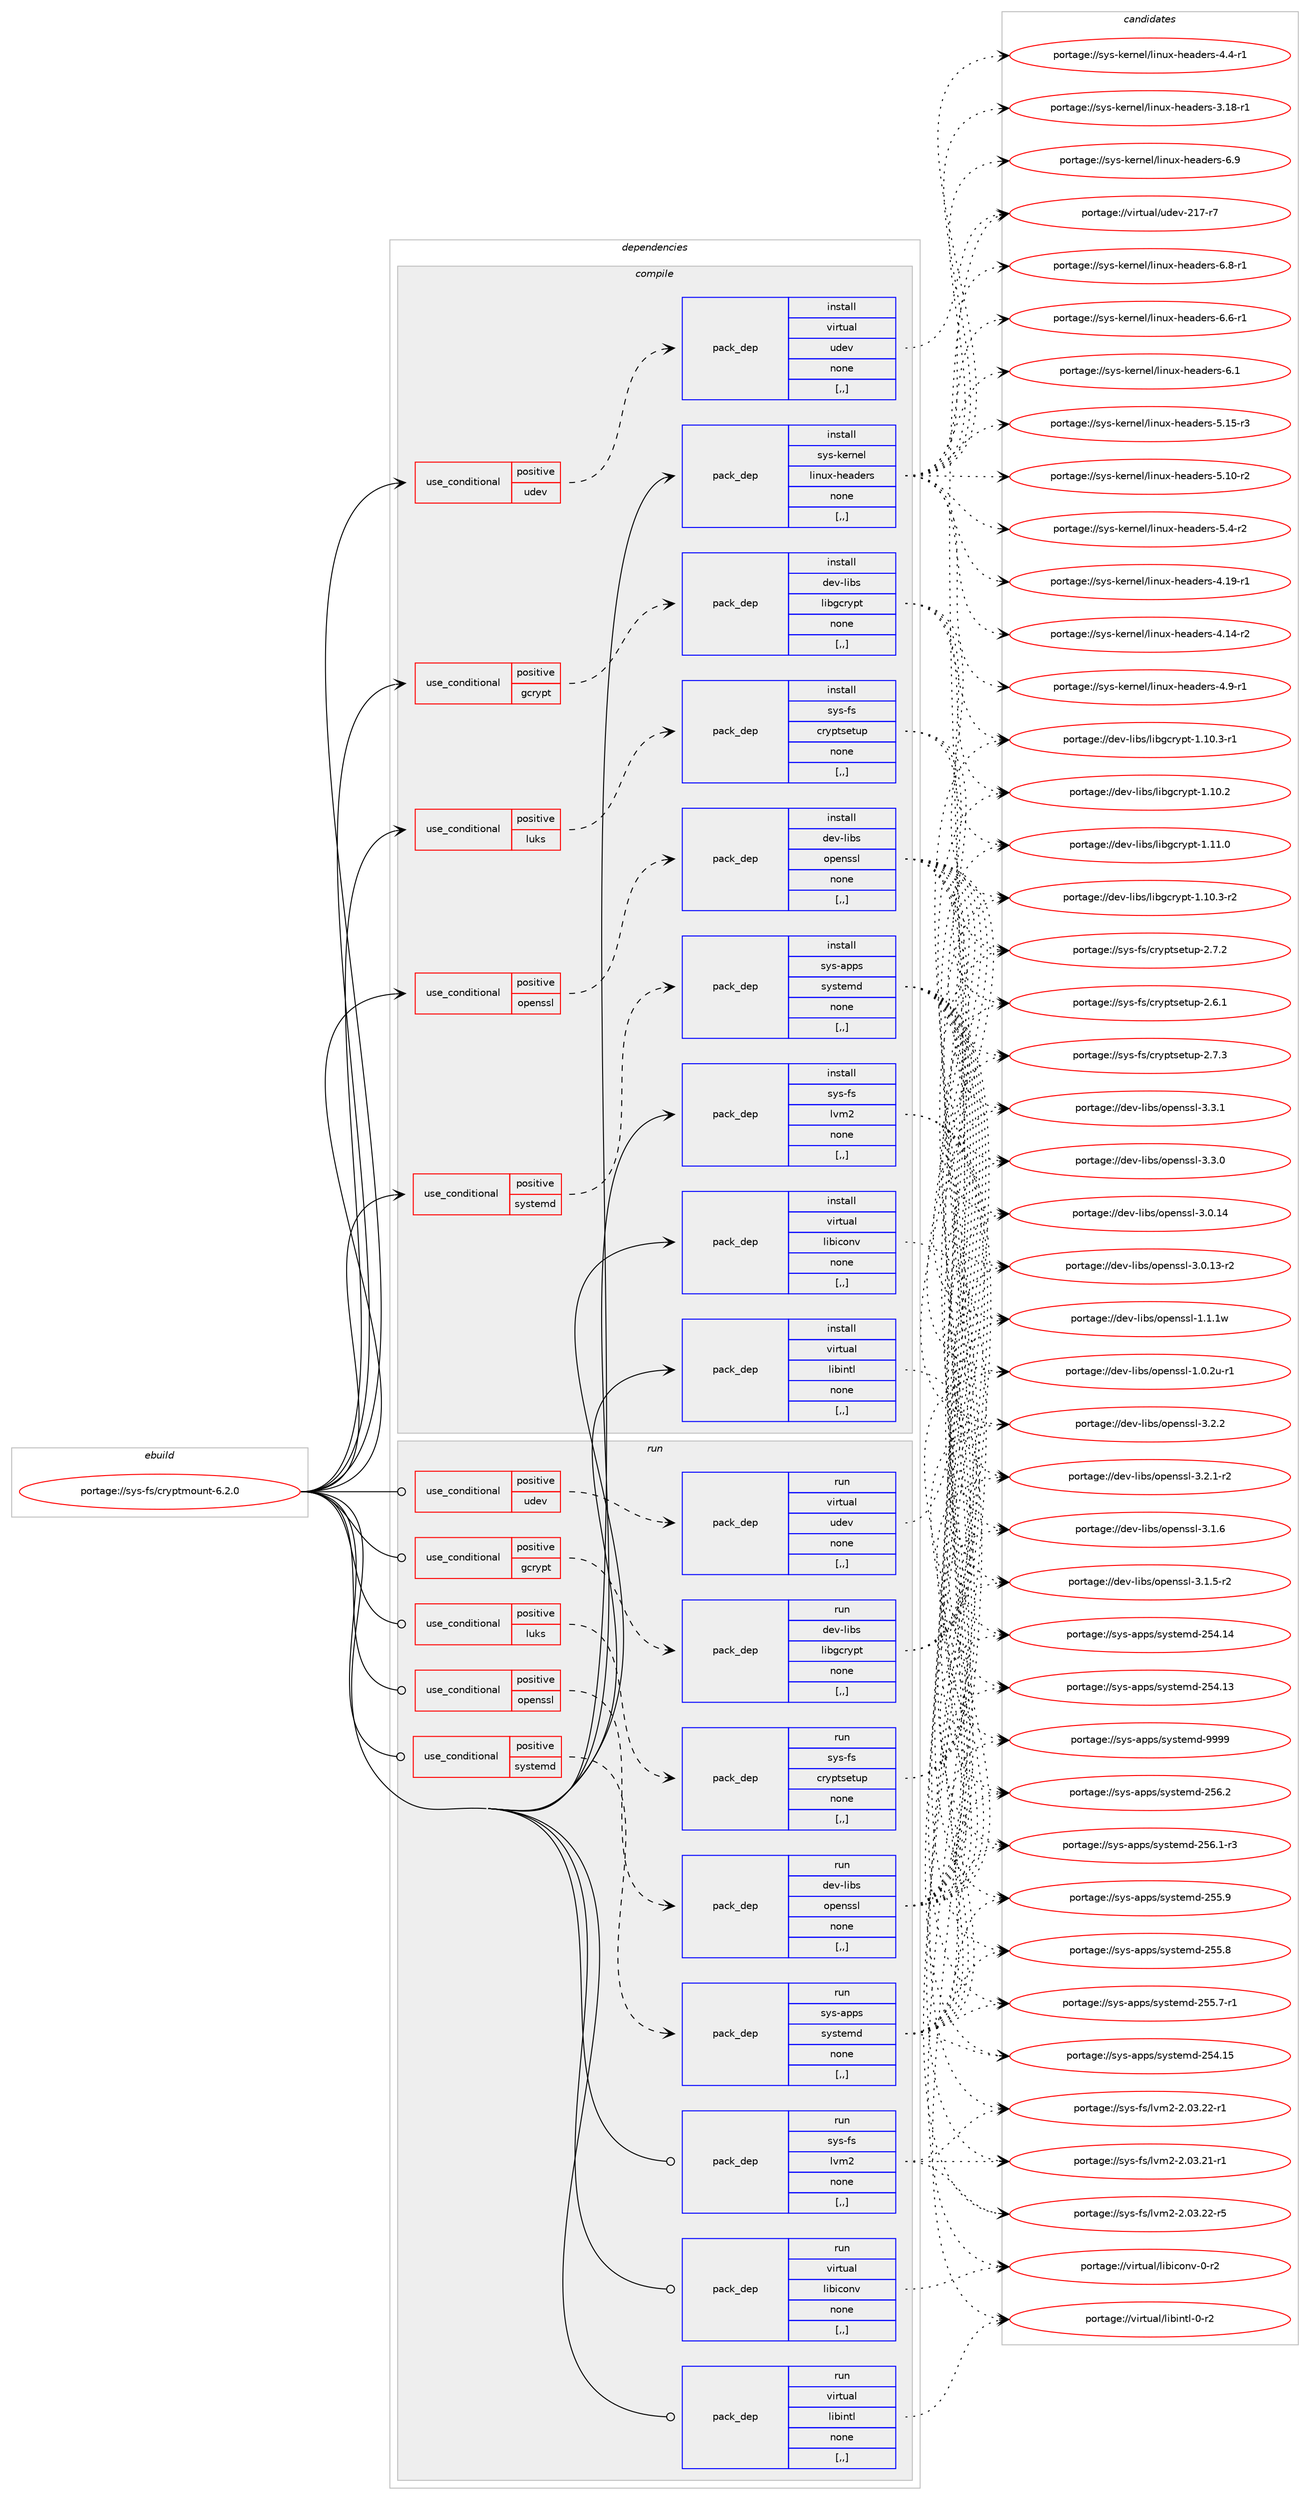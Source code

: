 digraph prolog {

# *************
# Graph options
# *************

newrank=true;
concentrate=true;
compound=true;
graph [rankdir=LR,fontname=Helvetica,fontsize=10,ranksep=1.5];#, ranksep=2.5, nodesep=0.2];
edge  [arrowhead=vee];
node  [fontname=Helvetica,fontsize=10];

# **********
# The ebuild
# **********

subgraph cluster_leftcol {
color=gray;
label=<<i>ebuild</i>>;
id [label="portage://sys-fs/cryptmount-6.2.0", color=red, width=4, href="../sys-fs/cryptmount-6.2.0.svg"];
}

# ****************
# The dependencies
# ****************

subgraph cluster_midcol {
color=gray;
label=<<i>dependencies</i>>;
subgraph cluster_compile {
fillcolor="#eeeeee";
style=filled;
label=<<i>compile</i>>;
subgraph cond116477 {
dependency436821 [label=<<TABLE BORDER="0" CELLBORDER="1" CELLSPACING="0" CELLPADDING="4"><TR><TD ROWSPAN="3" CELLPADDING="10">use_conditional</TD></TR><TR><TD>positive</TD></TR><TR><TD>gcrypt</TD></TR></TABLE>>, shape=none, color=red];
subgraph pack317367 {
dependency436822 [label=<<TABLE BORDER="0" CELLBORDER="1" CELLSPACING="0" CELLPADDING="4" WIDTH="220"><TR><TD ROWSPAN="6" CELLPADDING="30">pack_dep</TD></TR><TR><TD WIDTH="110">install</TD></TR><TR><TD>dev-libs</TD></TR><TR><TD>libgcrypt</TD></TR><TR><TD>none</TD></TR><TR><TD>[,,]</TD></TR></TABLE>>, shape=none, color=blue];
}
dependency436821:e -> dependency436822:w [weight=20,style="dashed",arrowhead="vee"];
}
id:e -> dependency436821:w [weight=20,style="solid",arrowhead="vee"];
subgraph cond116478 {
dependency436823 [label=<<TABLE BORDER="0" CELLBORDER="1" CELLSPACING="0" CELLPADDING="4"><TR><TD ROWSPAN="3" CELLPADDING="10">use_conditional</TD></TR><TR><TD>positive</TD></TR><TR><TD>luks</TD></TR></TABLE>>, shape=none, color=red];
subgraph pack317368 {
dependency436824 [label=<<TABLE BORDER="0" CELLBORDER="1" CELLSPACING="0" CELLPADDING="4" WIDTH="220"><TR><TD ROWSPAN="6" CELLPADDING="30">pack_dep</TD></TR><TR><TD WIDTH="110">install</TD></TR><TR><TD>sys-fs</TD></TR><TR><TD>cryptsetup</TD></TR><TR><TD>none</TD></TR><TR><TD>[,,]</TD></TR></TABLE>>, shape=none, color=blue];
}
dependency436823:e -> dependency436824:w [weight=20,style="dashed",arrowhead="vee"];
}
id:e -> dependency436823:w [weight=20,style="solid",arrowhead="vee"];
subgraph cond116479 {
dependency436825 [label=<<TABLE BORDER="0" CELLBORDER="1" CELLSPACING="0" CELLPADDING="4"><TR><TD ROWSPAN="3" CELLPADDING="10">use_conditional</TD></TR><TR><TD>positive</TD></TR><TR><TD>openssl</TD></TR></TABLE>>, shape=none, color=red];
subgraph pack317369 {
dependency436826 [label=<<TABLE BORDER="0" CELLBORDER="1" CELLSPACING="0" CELLPADDING="4" WIDTH="220"><TR><TD ROWSPAN="6" CELLPADDING="30">pack_dep</TD></TR><TR><TD WIDTH="110">install</TD></TR><TR><TD>dev-libs</TD></TR><TR><TD>openssl</TD></TR><TR><TD>none</TD></TR><TR><TD>[,,]</TD></TR></TABLE>>, shape=none, color=blue];
}
dependency436825:e -> dependency436826:w [weight=20,style="dashed",arrowhead="vee"];
}
id:e -> dependency436825:w [weight=20,style="solid",arrowhead="vee"];
subgraph cond116480 {
dependency436827 [label=<<TABLE BORDER="0" CELLBORDER="1" CELLSPACING="0" CELLPADDING="4"><TR><TD ROWSPAN="3" CELLPADDING="10">use_conditional</TD></TR><TR><TD>positive</TD></TR><TR><TD>systemd</TD></TR></TABLE>>, shape=none, color=red];
subgraph pack317370 {
dependency436828 [label=<<TABLE BORDER="0" CELLBORDER="1" CELLSPACING="0" CELLPADDING="4" WIDTH="220"><TR><TD ROWSPAN="6" CELLPADDING="30">pack_dep</TD></TR><TR><TD WIDTH="110">install</TD></TR><TR><TD>sys-apps</TD></TR><TR><TD>systemd</TD></TR><TR><TD>none</TD></TR><TR><TD>[,,]</TD></TR></TABLE>>, shape=none, color=blue];
}
dependency436827:e -> dependency436828:w [weight=20,style="dashed",arrowhead="vee"];
}
id:e -> dependency436827:w [weight=20,style="solid",arrowhead="vee"];
subgraph cond116481 {
dependency436829 [label=<<TABLE BORDER="0" CELLBORDER="1" CELLSPACING="0" CELLPADDING="4"><TR><TD ROWSPAN="3" CELLPADDING="10">use_conditional</TD></TR><TR><TD>positive</TD></TR><TR><TD>udev</TD></TR></TABLE>>, shape=none, color=red];
subgraph pack317371 {
dependency436830 [label=<<TABLE BORDER="0" CELLBORDER="1" CELLSPACING="0" CELLPADDING="4" WIDTH="220"><TR><TD ROWSPAN="6" CELLPADDING="30">pack_dep</TD></TR><TR><TD WIDTH="110">install</TD></TR><TR><TD>virtual</TD></TR><TR><TD>udev</TD></TR><TR><TD>none</TD></TR><TR><TD>[,,]</TD></TR></TABLE>>, shape=none, color=blue];
}
dependency436829:e -> dependency436830:w [weight=20,style="dashed",arrowhead="vee"];
}
id:e -> dependency436829:w [weight=20,style="solid",arrowhead="vee"];
subgraph pack317372 {
dependency436831 [label=<<TABLE BORDER="0" CELLBORDER="1" CELLSPACING="0" CELLPADDING="4" WIDTH="220"><TR><TD ROWSPAN="6" CELLPADDING="30">pack_dep</TD></TR><TR><TD WIDTH="110">install</TD></TR><TR><TD>sys-fs</TD></TR><TR><TD>lvm2</TD></TR><TR><TD>none</TD></TR><TR><TD>[,,]</TD></TR></TABLE>>, shape=none, color=blue];
}
id:e -> dependency436831:w [weight=20,style="solid",arrowhead="vee"];
subgraph pack317373 {
dependency436832 [label=<<TABLE BORDER="0" CELLBORDER="1" CELLSPACING="0" CELLPADDING="4" WIDTH="220"><TR><TD ROWSPAN="6" CELLPADDING="30">pack_dep</TD></TR><TR><TD WIDTH="110">install</TD></TR><TR><TD>sys-kernel</TD></TR><TR><TD>linux-headers</TD></TR><TR><TD>none</TD></TR><TR><TD>[,,]</TD></TR></TABLE>>, shape=none, color=blue];
}
id:e -> dependency436832:w [weight=20,style="solid",arrowhead="vee"];
subgraph pack317374 {
dependency436833 [label=<<TABLE BORDER="0" CELLBORDER="1" CELLSPACING="0" CELLPADDING="4" WIDTH="220"><TR><TD ROWSPAN="6" CELLPADDING="30">pack_dep</TD></TR><TR><TD WIDTH="110">install</TD></TR><TR><TD>virtual</TD></TR><TR><TD>libiconv</TD></TR><TR><TD>none</TD></TR><TR><TD>[,,]</TD></TR></TABLE>>, shape=none, color=blue];
}
id:e -> dependency436833:w [weight=20,style="solid",arrowhead="vee"];
subgraph pack317375 {
dependency436834 [label=<<TABLE BORDER="0" CELLBORDER="1" CELLSPACING="0" CELLPADDING="4" WIDTH="220"><TR><TD ROWSPAN="6" CELLPADDING="30">pack_dep</TD></TR><TR><TD WIDTH="110">install</TD></TR><TR><TD>virtual</TD></TR><TR><TD>libintl</TD></TR><TR><TD>none</TD></TR><TR><TD>[,,]</TD></TR></TABLE>>, shape=none, color=blue];
}
id:e -> dependency436834:w [weight=20,style="solid",arrowhead="vee"];
}
subgraph cluster_compileandrun {
fillcolor="#eeeeee";
style=filled;
label=<<i>compile and run</i>>;
}
subgraph cluster_run {
fillcolor="#eeeeee";
style=filled;
label=<<i>run</i>>;
subgraph cond116482 {
dependency436835 [label=<<TABLE BORDER="0" CELLBORDER="1" CELLSPACING="0" CELLPADDING="4"><TR><TD ROWSPAN="3" CELLPADDING="10">use_conditional</TD></TR><TR><TD>positive</TD></TR><TR><TD>gcrypt</TD></TR></TABLE>>, shape=none, color=red];
subgraph pack317376 {
dependency436836 [label=<<TABLE BORDER="0" CELLBORDER="1" CELLSPACING="0" CELLPADDING="4" WIDTH="220"><TR><TD ROWSPAN="6" CELLPADDING="30">pack_dep</TD></TR><TR><TD WIDTH="110">run</TD></TR><TR><TD>dev-libs</TD></TR><TR><TD>libgcrypt</TD></TR><TR><TD>none</TD></TR><TR><TD>[,,]</TD></TR></TABLE>>, shape=none, color=blue];
}
dependency436835:e -> dependency436836:w [weight=20,style="dashed",arrowhead="vee"];
}
id:e -> dependency436835:w [weight=20,style="solid",arrowhead="odot"];
subgraph cond116483 {
dependency436837 [label=<<TABLE BORDER="0" CELLBORDER="1" CELLSPACING="0" CELLPADDING="4"><TR><TD ROWSPAN="3" CELLPADDING="10">use_conditional</TD></TR><TR><TD>positive</TD></TR><TR><TD>luks</TD></TR></TABLE>>, shape=none, color=red];
subgraph pack317377 {
dependency436838 [label=<<TABLE BORDER="0" CELLBORDER="1" CELLSPACING="0" CELLPADDING="4" WIDTH="220"><TR><TD ROWSPAN="6" CELLPADDING="30">pack_dep</TD></TR><TR><TD WIDTH="110">run</TD></TR><TR><TD>sys-fs</TD></TR><TR><TD>cryptsetup</TD></TR><TR><TD>none</TD></TR><TR><TD>[,,]</TD></TR></TABLE>>, shape=none, color=blue];
}
dependency436837:e -> dependency436838:w [weight=20,style="dashed",arrowhead="vee"];
}
id:e -> dependency436837:w [weight=20,style="solid",arrowhead="odot"];
subgraph cond116484 {
dependency436839 [label=<<TABLE BORDER="0" CELLBORDER="1" CELLSPACING="0" CELLPADDING="4"><TR><TD ROWSPAN="3" CELLPADDING="10">use_conditional</TD></TR><TR><TD>positive</TD></TR><TR><TD>openssl</TD></TR></TABLE>>, shape=none, color=red];
subgraph pack317378 {
dependency436840 [label=<<TABLE BORDER="0" CELLBORDER="1" CELLSPACING="0" CELLPADDING="4" WIDTH="220"><TR><TD ROWSPAN="6" CELLPADDING="30">pack_dep</TD></TR><TR><TD WIDTH="110">run</TD></TR><TR><TD>dev-libs</TD></TR><TR><TD>openssl</TD></TR><TR><TD>none</TD></TR><TR><TD>[,,]</TD></TR></TABLE>>, shape=none, color=blue];
}
dependency436839:e -> dependency436840:w [weight=20,style="dashed",arrowhead="vee"];
}
id:e -> dependency436839:w [weight=20,style="solid",arrowhead="odot"];
subgraph cond116485 {
dependency436841 [label=<<TABLE BORDER="0" CELLBORDER="1" CELLSPACING="0" CELLPADDING="4"><TR><TD ROWSPAN="3" CELLPADDING="10">use_conditional</TD></TR><TR><TD>positive</TD></TR><TR><TD>systemd</TD></TR></TABLE>>, shape=none, color=red];
subgraph pack317379 {
dependency436842 [label=<<TABLE BORDER="0" CELLBORDER="1" CELLSPACING="0" CELLPADDING="4" WIDTH="220"><TR><TD ROWSPAN="6" CELLPADDING="30">pack_dep</TD></TR><TR><TD WIDTH="110">run</TD></TR><TR><TD>sys-apps</TD></TR><TR><TD>systemd</TD></TR><TR><TD>none</TD></TR><TR><TD>[,,]</TD></TR></TABLE>>, shape=none, color=blue];
}
dependency436841:e -> dependency436842:w [weight=20,style="dashed",arrowhead="vee"];
}
id:e -> dependency436841:w [weight=20,style="solid",arrowhead="odot"];
subgraph cond116486 {
dependency436843 [label=<<TABLE BORDER="0" CELLBORDER="1" CELLSPACING="0" CELLPADDING="4"><TR><TD ROWSPAN="3" CELLPADDING="10">use_conditional</TD></TR><TR><TD>positive</TD></TR><TR><TD>udev</TD></TR></TABLE>>, shape=none, color=red];
subgraph pack317380 {
dependency436844 [label=<<TABLE BORDER="0" CELLBORDER="1" CELLSPACING="0" CELLPADDING="4" WIDTH="220"><TR><TD ROWSPAN="6" CELLPADDING="30">pack_dep</TD></TR><TR><TD WIDTH="110">run</TD></TR><TR><TD>virtual</TD></TR><TR><TD>udev</TD></TR><TR><TD>none</TD></TR><TR><TD>[,,]</TD></TR></TABLE>>, shape=none, color=blue];
}
dependency436843:e -> dependency436844:w [weight=20,style="dashed",arrowhead="vee"];
}
id:e -> dependency436843:w [weight=20,style="solid",arrowhead="odot"];
subgraph pack317381 {
dependency436845 [label=<<TABLE BORDER="0" CELLBORDER="1" CELLSPACING="0" CELLPADDING="4" WIDTH="220"><TR><TD ROWSPAN="6" CELLPADDING="30">pack_dep</TD></TR><TR><TD WIDTH="110">run</TD></TR><TR><TD>sys-fs</TD></TR><TR><TD>lvm2</TD></TR><TR><TD>none</TD></TR><TR><TD>[,,]</TD></TR></TABLE>>, shape=none, color=blue];
}
id:e -> dependency436845:w [weight=20,style="solid",arrowhead="odot"];
subgraph pack317382 {
dependency436846 [label=<<TABLE BORDER="0" CELLBORDER="1" CELLSPACING="0" CELLPADDING="4" WIDTH="220"><TR><TD ROWSPAN="6" CELLPADDING="30">pack_dep</TD></TR><TR><TD WIDTH="110">run</TD></TR><TR><TD>virtual</TD></TR><TR><TD>libiconv</TD></TR><TR><TD>none</TD></TR><TR><TD>[,,]</TD></TR></TABLE>>, shape=none, color=blue];
}
id:e -> dependency436846:w [weight=20,style="solid",arrowhead="odot"];
subgraph pack317383 {
dependency436847 [label=<<TABLE BORDER="0" CELLBORDER="1" CELLSPACING="0" CELLPADDING="4" WIDTH="220"><TR><TD ROWSPAN="6" CELLPADDING="30">pack_dep</TD></TR><TR><TD WIDTH="110">run</TD></TR><TR><TD>virtual</TD></TR><TR><TD>libintl</TD></TR><TR><TD>none</TD></TR><TR><TD>[,,]</TD></TR></TABLE>>, shape=none, color=blue];
}
id:e -> dependency436847:w [weight=20,style="solid",arrowhead="odot"];
}
}

# **************
# The candidates
# **************

subgraph cluster_choices {
rank=same;
color=gray;
label=<<i>candidates</i>>;

subgraph choice317367 {
color=black;
nodesep=1;
choice100101118451081059811547108105981039911412111211645494649494648 [label="portage://dev-libs/libgcrypt-1.11.0", color=red, width=4,href="../dev-libs/libgcrypt-1.11.0.svg"];
choice1001011184510810598115471081059810399114121112116454946494846514511450 [label="portage://dev-libs/libgcrypt-1.10.3-r2", color=red, width=4,href="../dev-libs/libgcrypt-1.10.3-r2.svg"];
choice1001011184510810598115471081059810399114121112116454946494846514511449 [label="portage://dev-libs/libgcrypt-1.10.3-r1", color=red, width=4,href="../dev-libs/libgcrypt-1.10.3-r1.svg"];
choice100101118451081059811547108105981039911412111211645494649484650 [label="portage://dev-libs/libgcrypt-1.10.2", color=red, width=4,href="../dev-libs/libgcrypt-1.10.2.svg"];
dependency436822:e -> choice100101118451081059811547108105981039911412111211645494649494648:w [style=dotted,weight="100"];
dependency436822:e -> choice1001011184510810598115471081059810399114121112116454946494846514511450:w [style=dotted,weight="100"];
dependency436822:e -> choice1001011184510810598115471081059810399114121112116454946494846514511449:w [style=dotted,weight="100"];
dependency436822:e -> choice100101118451081059811547108105981039911412111211645494649484650:w [style=dotted,weight="100"];
}
subgraph choice317368 {
color=black;
nodesep=1;
choice115121115451021154799114121112116115101116117112455046554651 [label="portage://sys-fs/cryptsetup-2.7.3", color=red, width=4,href="../sys-fs/cryptsetup-2.7.3.svg"];
choice115121115451021154799114121112116115101116117112455046554650 [label="portage://sys-fs/cryptsetup-2.7.2", color=red, width=4,href="../sys-fs/cryptsetup-2.7.2.svg"];
choice115121115451021154799114121112116115101116117112455046544649 [label="portage://sys-fs/cryptsetup-2.6.1", color=red, width=4,href="../sys-fs/cryptsetup-2.6.1.svg"];
dependency436824:e -> choice115121115451021154799114121112116115101116117112455046554651:w [style=dotted,weight="100"];
dependency436824:e -> choice115121115451021154799114121112116115101116117112455046554650:w [style=dotted,weight="100"];
dependency436824:e -> choice115121115451021154799114121112116115101116117112455046544649:w [style=dotted,weight="100"];
}
subgraph choice317369 {
color=black;
nodesep=1;
choice100101118451081059811547111112101110115115108455146514649 [label="portage://dev-libs/openssl-3.3.1", color=red, width=4,href="../dev-libs/openssl-3.3.1.svg"];
choice100101118451081059811547111112101110115115108455146514648 [label="portage://dev-libs/openssl-3.3.0", color=red, width=4,href="../dev-libs/openssl-3.3.0.svg"];
choice100101118451081059811547111112101110115115108455146504650 [label="portage://dev-libs/openssl-3.2.2", color=red, width=4,href="../dev-libs/openssl-3.2.2.svg"];
choice1001011184510810598115471111121011101151151084551465046494511450 [label="portage://dev-libs/openssl-3.2.1-r2", color=red, width=4,href="../dev-libs/openssl-3.2.1-r2.svg"];
choice100101118451081059811547111112101110115115108455146494654 [label="portage://dev-libs/openssl-3.1.6", color=red, width=4,href="../dev-libs/openssl-3.1.6.svg"];
choice1001011184510810598115471111121011101151151084551464946534511450 [label="portage://dev-libs/openssl-3.1.5-r2", color=red, width=4,href="../dev-libs/openssl-3.1.5-r2.svg"];
choice10010111845108105981154711111210111011511510845514648464952 [label="portage://dev-libs/openssl-3.0.14", color=red, width=4,href="../dev-libs/openssl-3.0.14.svg"];
choice100101118451081059811547111112101110115115108455146484649514511450 [label="portage://dev-libs/openssl-3.0.13-r2", color=red, width=4,href="../dev-libs/openssl-3.0.13-r2.svg"];
choice100101118451081059811547111112101110115115108454946494649119 [label="portage://dev-libs/openssl-1.1.1w", color=red, width=4,href="../dev-libs/openssl-1.1.1w.svg"];
choice1001011184510810598115471111121011101151151084549464846501174511449 [label="portage://dev-libs/openssl-1.0.2u-r1", color=red, width=4,href="../dev-libs/openssl-1.0.2u-r1.svg"];
dependency436826:e -> choice100101118451081059811547111112101110115115108455146514649:w [style=dotted,weight="100"];
dependency436826:e -> choice100101118451081059811547111112101110115115108455146514648:w [style=dotted,weight="100"];
dependency436826:e -> choice100101118451081059811547111112101110115115108455146504650:w [style=dotted,weight="100"];
dependency436826:e -> choice1001011184510810598115471111121011101151151084551465046494511450:w [style=dotted,weight="100"];
dependency436826:e -> choice100101118451081059811547111112101110115115108455146494654:w [style=dotted,weight="100"];
dependency436826:e -> choice1001011184510810598115471111121011101151151084551464946534511450:w [style=dotted,weight="100"];
dependency436826:e -> choice10010111845108105981154711111210111011511510845514648464952:w [style=dotted,weight="100"];
dependency436826:e -> choice100101118451081059811547111112101110115115108455146484649514511450:w [style=dotted,weight="100"];
dependency436826:e -> choice100101118451081059811547111112101110115115108454946494649119:w [style=dotted,weight="100"];
dependency436826:e -> choice1001011184510810598115471111121011101151151084549464846501174511449:w [style=dotted,weight="100"];
}
subgraph choice317370 {
color=black;
nodesep=1;
choice1151211154597112112115471151211151161011091004557575757 [label="portage://sys-apps/systemd-9999", color=red, width=4,href="../sys-apps/systemd-9999.svg"];
choice115121115459711211211547115121115116101109100455053544650 [label="portage://sys-apps/systemd-256.2", color=red, width=4,href="../sys-apps/systemd-256.2.svg"];
choice1151211154597112112115471151211151161011091004550535446494511451 [label="portage://sys-apps/systemd-256.1-r3", color=red, width=4,href="../sys-apps/systemd-256.1-r3.svg"];
choice115121115459711211211547115121115116101109100455053534657 [label="portage://sys-apps/systemd-255.9", color=red, width=4,href="../sys-apps/systemd-255.9.svg"];
choice115121115459711211211547115121115116101109100455053534656 [label="portage://sys-apps/systemd-255.8", color=red, width=4,href="../sys-apps/systemd-255.8.svg"];
choice1151211154597112112115471151211151161011091004550535346554511449 [label="portage://sys-apps/systemd-255.7-r1", color=red, width=4,href="../sys-apps/systemd-255.7-r1.svg"];
choice11512111545971121121154711512111511610110910045505352464953 [label="portage://sys-apps/systemd-254.15", color=red, width=4,href="../sys-apps/systemd-254.15.svg"];
choice11512111545971121121154711512111511610110910045505352464952 [label="portage://sys-apps/systemd-254.14", color=red, width=4,href="../sys-apps/systemd-254.14.svg"];
choice11512111545971121121154711512111511610110910045505352464951 [label="portage://sys-apps/systemd-254.13", color=red, width=4,href="../sys-apps/systemd-254.13.svg"];
dependency436828:e -> choice1151211154597112112115471151211151161011091004557575757:w [style=dotted,weight="100"];
dependency436828:e -> choice115121115459711211211547115121115116101109100455053544650:w [style=dotted,weight="100"];
dependency436828:e -> choice1151211154597112112115471151211151161011091004550535446494511451:w [style=dotted,weight="100"];
dependency436828:e -> choice115121115459711211211547115121115116101109100455053534657:w [style=dotted,weight="100"];
dependency436828:e -> choice115121115459711211211547115121115116101109100455053534656:w [style=dotted,weight="100"];
dependency436828:e -> choice1151211154597112112115471151211151161011091004550535346554511449:w [style=dotted,weight="100"];
dependency436828:e -> choice11512111545971121121154711512111511610110910045505352464953:w [style=dotted,weight="100"];
dependency436828:e -> choice11512111545971121121154711512111511610110910045505352464952:w [style=dotted,weight="100"];
dependency436828:e -> choice11512111545971121121154711512111511610110910045505352464951:w [style=dotted,weight="100"];
}
subgraph choice317371 {
color=black;
nodesep=1;
choice1181051141161179710847117100101118455049554511455 [label="portage://virtual/udev-217-r7", color=red, width=4,href="../virtual/udev-217-r7.svg"];
dependency436830:e -> choice1181051141161179710847117100101118455049554511455:w [style=dotted,weight="100"];
}
subgraph choice317372 {
color=black;
nodesep=1;
choice11512111545102115471081181095045504648514650504511453 [label="portage://sys-fs/lvm2-2.03.22-r5", color=red, width=4,href="../sys-fs/lvm2-2.03.22-r5.svg"];
choice11512111545102115471081181095045504648514650504511449 [label="portage://sys-fs/lvm2-2.03.22-r1", color=red, width=4,href="../sys-fs/lvm2-2.03.22-r1.svg"];
choice11512111545102115471081181095045504648514650494511449 [label="portage://sys-fs/lvm2-2.03.21-r1", color=red, width=4,href="../sys-fs/lvm2-2.03.21-r1.svg"];
dependency436831:e -> choice11512111545102115471081181095045504648514650504511453:w [style=dotted,weight="100"];
dependency436831:e -> choice11512111545102115471081181095045504648514650504511449:w [style=dotted,weight="100"];
dependency436831:e -> choice11512111545102115471081181095045504648514650494511449:w [style=dotted,weight="100"];
}
subgraph choice317373 {
color=black;
nodesep=1;
choice1151211154510710111411010110847108105110117120451041019710010111411545544657 [label="portage://sys-kernel/linux-headers-6.9", color=red, width=4,href="../sys-kernel/linux-headers-6.9.svg"];
choice11512111545107101114110101108471081051101171204510410197100101114115455446564511449 [label="portage://sys-kernel/linux-headers-6.8-r1", color=red, width=4,href="../sys-kernel/linux-headers-6.8-r1.svg"];
choice11512111545107101114110101108471081051101171204510410197100101114115455446544511449 [label="portage://sys-kernel/linux-headers-6.6-r1", color=red, width=4,href="../sys-kernel/linux-headers-6.6-r1.svg"];
choice1151211154510710111411010110847108105110117120451041019710010111411545544649 [label="portage://sys-kernel/linux-headers-6.1", color=red, width=4,href="../sys-kernel/linux-headers-6.1.svg"];
choice1151211154510710111411010110847108105110117120451041019710010111411545534649534511451 [label="portage://sys-kernel/linux-headers-5.15-r3", color=red, width=4,href="../sys-kernel/linux-headers-5.15-r3.svg"];
choice1151211154510710111411010110847108105110117120451041019710010111411545534649484511450 [label="portage://sys-kernel/linux-headers-5.10-r2", color=red, width=4,href="../sys-kernel/linux-headers-5.10-r2.svg"];
choice11512111545107101114110101108471081051101171204510410197100101114115455346524511450 [label="portage://sys-kernel/linux-headers-5.4-r2", color=red, width=4,href="../sys-kernel/linux-headers-5.4-r2.svg"];
choice1151211154510710111411010110847108105110117120451041019710010111411545524649574511449 [label="portage://sys-kernel/linux-headers-4.19-r1", color=red, width=4,href="../sys-kernel/linux-headers-4.19-r1.svg"];
choice1151211154510710111411010110847108105110117120451041019710010111411545524649524511450 [label="portage://sys-kernel/linux-headers-4.14-r2", color=red, width=4,href="../sys-kernel/linux-headers-4.14-r2.svg"];
choice11512111545107101114110101108471081051101171204510410197100101114115455246574511449 [label="portage://sys-kernel/linux-headers-4.9-r1", color=red, width=4,href="../sys-kernel/linux-headers-4.9-r1.svg"];
choice11512111545107101114110101108471081051101171204510410197100101114115455246524511449 [label="portage://sys-kernel/linux-headers-4.4-r1", color=red, width=4,href="../sys-kernel/linux-headers-4.4-r1.svg"];
choice1151211154510710111411010110847108105110117120451041019710010111411545514649564511449 [label="portage://sys-kernel/linux-headers-3.18-r1", color=red, width=4,href="../sys-kernel/linux-headers-3.18-r1.svg"];
dependency436832:e -> choice1151211154510710111411010110847108105110117120451041019710010111411545544657:w [style=dotted,weight="100"];
dependency436832:e -> choice11512111545107101114110101108471081051101171204510410197100101114115455446564511449:w [style=dotted,weight="100"];
dependency436832:e -> choice11512111545107101114110101108471081051101171204510410197100101114115455446544511449:w [style=dotted,weight="100"];
dependency436832:e -> choice1151211154510710111411010110847108105110117120451041019710010111411545544649:w [style=dotted,weight="100"];
dependency436832:e -> choice1151211154510710111411010110847108105110117120451041019710010111411545534649534511451:w [style=dotted,weight="100"];
dependency436832:e -> choice1151211154510710111411010110847108105110117120451041019710010111411545534649484511450:w [style=dotted,weight="100"];
dependency436832:e -> choice11512111545107101114110101108471081051101171204510410197100101114115455346524511450:w [style=dotted,weight="100"];
dependency436832:e -> choice1151211154510710111411010110847108105110117120451041019710010111411545524649574511449:w [style=dotted,weight="100"];
dependency436832:e -> choice1151211154510710111411010110847108105110117120451041019710010111411545524649524511450:w [style=dotted,weight="100"];
dependency436832:e -> choice11512111545107101114110101108471081051101171204510410197100101114115455246574511449:w [style=dotted,weight="100"];
dependency436832:e -> choice11512111545107101114110101108471081051101171204510410197100101114115455246524511449:w [style=dotted,weight="100"];
dependency436832:e -> choice1151211154510710111411010110847108105110117120451041019710010111411545514649564511449:w [style=dotted,weight="100"];
}
subgraph choice317374 {
color=black;
nodesep=1;
choice1181051141161179710847108105981059911111011845484511450 [label="portage://virtual/libiconv-0-r2", color=red, width=4,href="../virtual/libiconv-0-r2.svg"];
dependency436833:e -> choice1181051141161179710847108105981059911111011845484511450:w [style=dotted,weight="100"];
}
subgraph choice317375 {
color=black;
nodesep=1;
choice11810511411611797108471081059810511011610845484511450 [label="portage://virtual/libintl-0-r2", color=red, width=4,href="../virtual/libintl-0-r2.svg"];
dependency436834:e -> choice11810511411611797108471081059810511011610845484511450:w [style=dotted,weight="100"];
}
subgraph choice317376 {
color=black;
nodesep=1;
choice100101118451081059811547108105981039911412111211645494649494648 [label="portage://dev-libs/libgcrypt-1.11.0", color=red, width=4,href="../dev-libs/libgcrypt-1.11.0.svg"];
choice1001011184510810598115471081059810399114121112116454946494846514511450 [label="portage://dev-libs/libgcrypt-1.10.3-r2", color=red, width=4,href="../dev-libs/libgcrypt-1.10.3-r2.svg"];
choice1001011184510810598115471081059810399114121112116454946494846514511449 [label="portage://dev-libs/libgcrypt-1.10.3-r1", color=red, width=4,href="../dev-libs/libgcrypt-1.10.3-r1.svg"];
choice100101118451081059811547108105981039911412111211645494649484650 [label="portage://dev-libs/libgcrypt-1.10.2", color=red, width=4,href="../dev-libs/libgcrypt-1.10.2.svg"];
dependency436836:e -> choice100101118451081059811547108105981039911412111211645494649494648:w [style=dotted,weight="100"];
dependency436836:e -> choice1001011184510810598115471081059810399114121112116454946494846514511450:w [style=dotted,weight="100"];
dependency436836:e -> choice1001011184510810598115471081059810399114121112116454946494846514511449:w [style=dotted,weight="100"];
dependency436836:e -> choice100101118451081059811547108105981039911412111211645494649484650:w [style=dotted,weight="100"];
}
subgraph choice317377 {
color=black;
nodesep=1;
choice115121115451021154799114121112116115101116117112455046554651 [label="portage://sys-fs/cryptsetup-2.7.3", color=red, width=4,href="../sys-fs/cryptsetup-2.7.3.svg"];
choice115121115451021154799114121112116115101116117112455046554650 [label="portage://sys-fs/cryptsetup-2.7.2", color=red, width=4,href="../sys-fs/cryptsetup-2.7.2.svg"];
choice115121115451021154799114121112116115101116117112455046544649 [label="portage://sys-fs/cryptsetup-2.6.1", color=red, width=4,href="../sys-fs/cryptsetup-2.6.1.svg"];
dependency436838:e -> choice115121115451021154799114121112116115101116117112455046554651:w [style=dotted,weight="100"];
dependency436838:e -> choice115121115451021154799114121112116115101116117112455046554650:w [style=dotted,weight="100"];
dependency436838:e -> choice115121115451021154799114121112116115101116117112455046544649:w [style=dotted,weight="100"];
}
subgraph choice317378 {
color=black;
nodesep=1;
choice100101118451081059811547111112101110115115108455146514649 [label="portage://dev-libs/openssl-3.3.1", color=red, width=4,href="../dev-libs/openssl-3.3.1.svg"];
choice100101118451081059811547111112101110115115108455146514648 [label="portage://dev-libs/openssl-3.3.0", color=red, width=4,href="../dev-libs/openssl-3.3.0.svg"];
choice100101118451081059811547111112101110115115108455146504650 [label="portage://dev-libs/openssl-3.2.2", color=red, width=4,href="../dev-libs/openssl-3.2.2.svg"];
choice1001011184510810598115471111121011101151151084551465046494511450 [label="portage://dev-libs/openssl-3.2.1-r2", color=red, width=4,href="../dev-libs/openssl-3.2.1-r2.svg"];
choice100101118451081059811547111112101110115115108455146494654 [label="portage://dev-libs/openssl-3.1.6", color=red, width=4,href="../dev-libs/openssl-3.1.6.svg"];
choice1001011184510810598115471111121011101151151084551464946534511450 [label="portage://dev-libs/openssl-3.1.5-r2", color=red, width=4,href="../dev-libs/openssl-3.1.5-r2.svg"];
choice10010111845108105981154711111210111011511510845514648464952 [label="portage://dev-libs/openssl-3.0.14", color=red, width=4,href="../dev-libs/openssl-3.0.14.svg"];
choice100101118451081059811547111112101110115115108455146484649514511450 [label="portage://dev-libs/openssl-3.0.13-r2", color=red, width=4,href="../dev-libs/openssl-3.0.13-r2.svg"];
choice100101118451081059811547111112101110115115108454946494649119 [label="portage://dev-libs/openssl-1.1.1w", color=red, width=4,href="../dev-libs/openssl-1.1.1w.svg"];
choice1001011184510810598115471111121011101151151084549464846501174511449 [label="portage://dev-libs/openssl-1.0.2u-r1", color=red, width=4,href="../dev-libs/openssl-1.0.2u-r1.svg"];
dependency436840:e -> choice100101118451081059811547111112101110115115108455146514649:w [style=dotted,weight="100"];
dependency436840:e -> choice100101118451081059811547111112101110115115108455146514648:w [style=dotted,weight="100"];
dependency436840:e -> choice100101118451081059811547111112101110115115108455146504650:w [style=dotted,weight="100"];
dependency436840:e -> choice1001011184510810598115471111121011101151151084551465046494511450:w [style=dotted,weight="100"];
dependency436840:e -> choice100101118451081059811547111112101110115115108455146494654:w [style=dotted,weight="100"];
dependency436840:e -> choice1001011184510810598115471111121011101151151084551464946534511450:w [style=dotted,weight="100"];
dependency436840:e -> choice10010111845108105981154711111210111011511510845514648464952:w [style=dotted,weight="100"];
dependency436840:e -> choice100101118451081059811547111112101110115115108455146484649514511450:w [style=dotted,weight="100"];
dependency436840:e -> choice100101118451081059811547111112101110115115108454946494649119:w [style=dotted,weight="100"];
dependency436840:e -> choice1001011184510810598115471111121011101151151084549464846501174511449:w [style=dotted,weight="100"];
}
subgraph choice317379 {
color=black;
nodesep=1;
choice1151211154597112112115471151211151161011091004557575757 [label="portage://sys-apps/systemd-9999", color=red, width=4,href="../sys-apps/systemd-9999.svg"];
choice115121115459711211211547115121115116101109100455053544650 [label="portage://sys-apps/systemd-256.2", color=red, width=4,href="../sys-apps/systemd-256.2.svg"];
choice1151211154597112112115471151211151161011091004550535446494511451 [label="portage://sys-apps/systemd-256.1-r3", color=red, width=4,href="../sys-apps/systemd-256.1-r3.svg"];
choice115121115459711211211547115121115116101109100455053534657 [label="portage://sys-apps/systemd-255.9", color=red, width=4,href="../sys-apps/systemd-255.9.svg"];
choice115121115459711211211547115121115116101109100455053534656 [label="portage://sys-apps/systemd-255.8", color=red, width=4,href="../sys-apps/systemd-255.8.svg"];
choice1151211154597112112115471151211151161011091004550535346554511449 [label="portage://sys-apps/systemd-255.7-r1", color=red, width=4,href="../sys-apps/systemd-255.7-r1.svg"];
choice11512111545971121121154711512111511610110910045505352464953 [label="portage://sys-apps/systemd-254.15", color=red, width=4,href="../sys-apps/systemd-254.15.svg"];
choice11512111545971121121154711512111511610110910045505352464952 [label="portage://sys-apps/systemd-254.14", color=red, width=4,href="../sys-apps/systemd-254.14.svg"];
choice11512111545971121121154711512111511610110910045505352464951 [label="portage://sys-apps/systemd-254.13", color=red, width=4,href="../sys-apps/systemd-254.13.svg"];
dependency436842:e -> choice1151211154597112112115471151211151161011091004557575757:w [style=dotted,weight="100"];
dependency436842:e -> choice115121115459711211211547115121115116101109100455053544650:w [style=dotted,weight="100"];
dependency436842:e -> choice1151211154597112112115471151211151161011091004550535446494511451:w [style=dotted,weight="100"];
dependency436842:e -> choice115121115459711211211547115121115116101109100455053534657:w [style=dotted,weight="100"];
dependency436842:e -> choice115121115459711211211547115121115116101109100455053534656:w [style=dotted,weight="100"];
dependency436842:e -> choice1151211154597112112115471151211151161011091004550535346554511449:w [style=dotted,weight="100"];
dependency436842:e -> choice11512111545971121121154711512111511610110910045505352464953:w [style=dotted,weight="100"];
dependency436842:e -> choice11512111545971121121154711512111511610110910045505352464952:w [style=dotted,weight="100"];
dependency436842:e -> choice11512111545971121121154711512111511610110910045505352464951:w [style=dotted,weight="100"];
}
subgraph choice317380 {
color=black;
nodesep=1;
choice1181051141161179710847117100101118455049554511455 [label="portage://virtual/udev-217-r7", color=red, width=4,href="../virtual/udev-217-r7.svg"];
dependency436844:e -> choice1181051141161179710847117100101118455049554511455:w [style=dotted,weight="100"];
}
subgraph choice317381 {
color=black;
nodesep=1;
choice11512111545102115471081181095045504648514650504511453 [label="portage://sys-fs/lvm2-2.03.22-r5", color=red, width=4,href="../sys-fs/lvm2-2.03.22-r5.svg"];
choice11512111545102115471081181095045504648514650504511449 [label="portage://sys-fs/lvm2-2.03.22-r1", color=red, width=4,href="../sys-fs/lvm2-2.03.22-r1.svg"];
choice11512111545102115471081181095045504648514650494511449 [label="portage://sys-fs/lvm2-2.03.21-r1", color=red, width=4,href="../sys-fs/lvm2-2.03.21-r1.svg"];
dependency436845:e -> choice11512111545102115471081181095045504648514650504511453:w [style=dotted,weight="100"];
dependency436845:e -> choice11512111545102115471081181095045504648514650504511449:w [style=dotted,weight="100"];
dependency436845:e -> choice11512111545102115471081181095045504648514650494511449:w [style=dotted,weight="100"];
}
subgraph choice317382 {
color=black;
nodesep=1;
choice1181051141161179710847108105981059911111011845484511450 [label="portage://virtual/libiconv-0-r2", color=red, width=4,href="../virtual/libiconv-0-r2.svg"];
dependency436846:e -> choice1181051141161179710847108105981059911111011845484511450:w [style=dotted,weight="100"];
}
subgraph choice317383 {
color=black;
nodesep=1;
choice11810511411611797108471081059810511011610845484511450 [label="portage://virtual/libintl-0-r2", color=red, width=4,href="../virtual/libintl-0-r2.svg"];
dependency436847:e -> choice11810511411611797108471081059810511011610845484511450:w [style=dotted,weight="100"];
}
}

}
